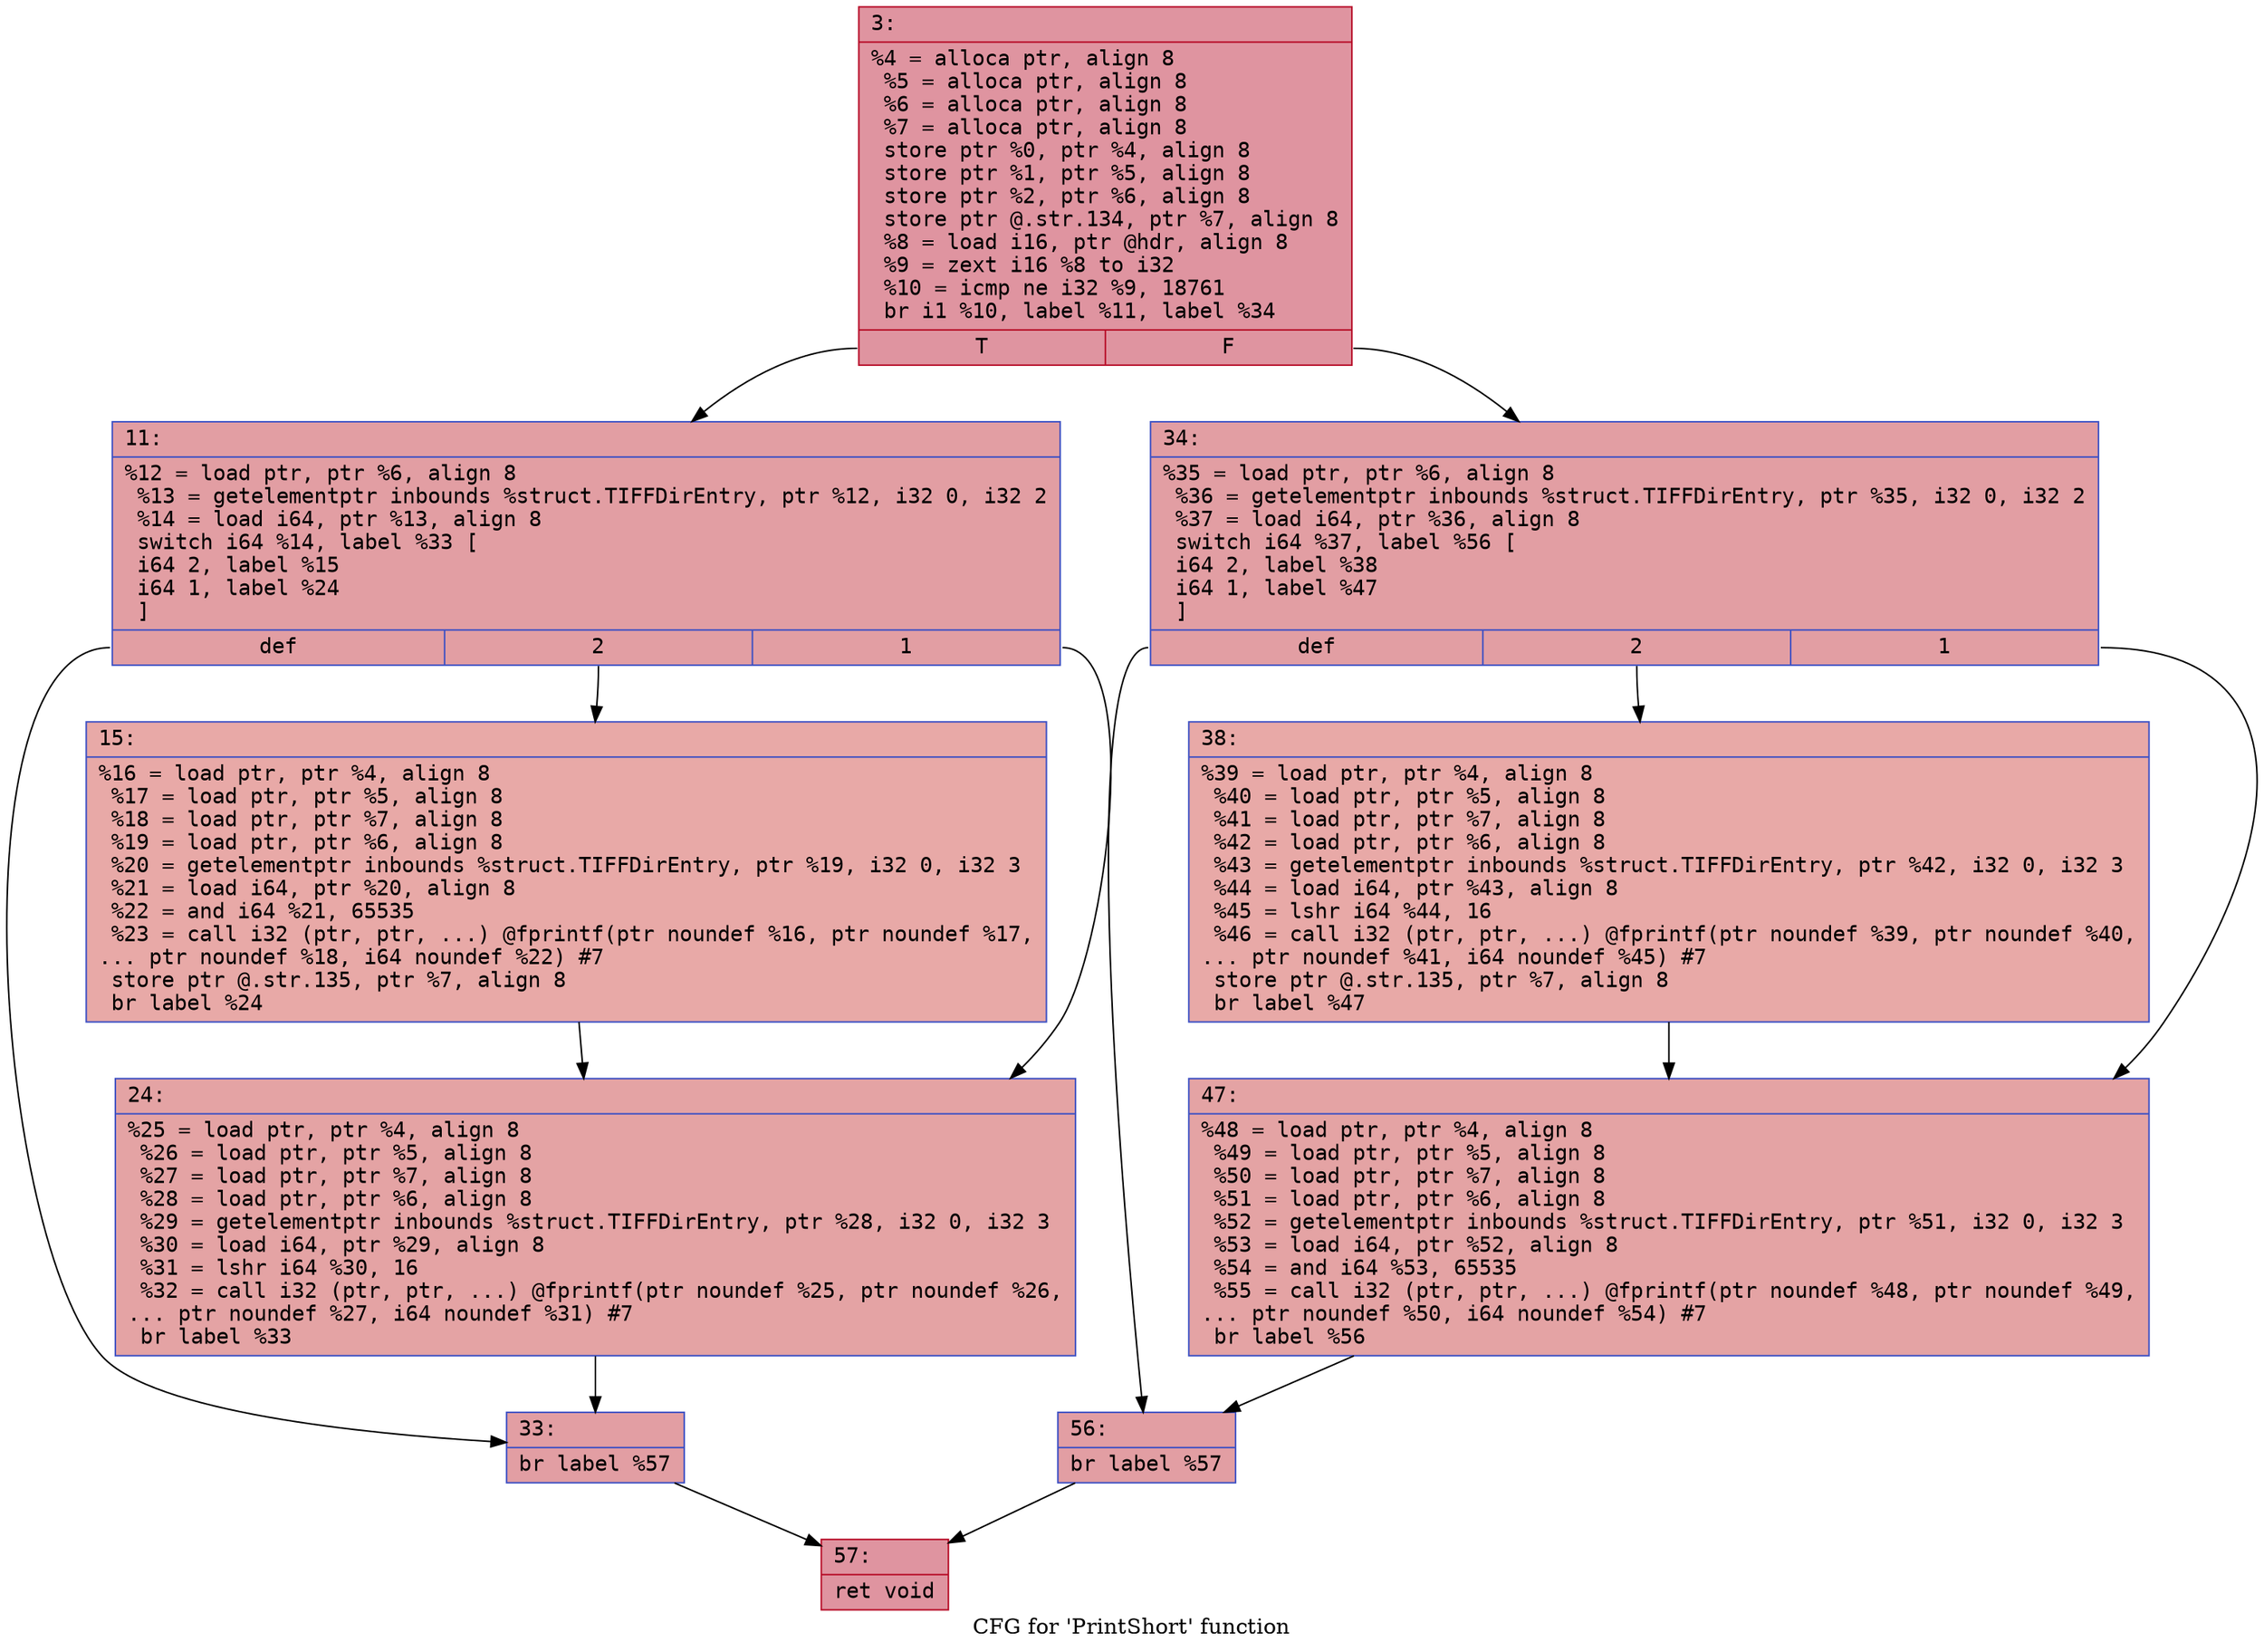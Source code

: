 digraph "CFG for 'PrintShort' function" {
	label="CFG for 'PrintShort' function";

	Node0x6000001bdd60 [shape=record,color="#b70d28ff", style=filled, fillcolor="#b70d2870" fontname="Courier",label="{3:\l|  %4 = alloca ptr, align 8\l  %5 = alloca ptr, align 8\l  %6 = alloca ptr, align 8\l  %7 = alloca ptr, align 8\l  store ptr %0, ptr %4, align 8\l  store ptr %1, ptr %5, align 8\l  store ptr %2, ptr %6, align 8\l  store ptr @.str.134, ptr %7, align 8\l  %8 = load i16, ptr @hdr, align 8\l  %9 = zext i16 %8 to i32\l  %10 = icmp ne i32 %9, 18761\l  br i1 %10, label %11, label %34\l|{<s0>T|<s1>F}}"];
	Node0x6000001bdd60:s0 -> Node0x6000001bddb0[tooltip="3 -> 11\nProbability 50.00%" ];
	Node0x6000001bdd60:s1 -> Node0x6000001bdef0[tooltip="3 -> 34\nProbability 50.00%" ];
	Node0x6000001bddb0 [shape=record,color="#3d50c3ff", style=filled, fillcolor="#be242e70" fontname="Courier",label="{11:\l|  %12 = load ptr, ptr %6, align 8\l  %13 = getelementptr inbounds %struct.TIFFDirEntry, ptr %12, i32 0, i32 2\l  %14 = load i64, ptr %13, align 8\l  switch i64 %14, label %33 [\l    i64 2, label %15\l    i64 1, label %24\l  ]\l|{<s0>def|<s1>2|<s2>1}}"];
	Node0x6000001bddb0:s0 -> Node0x6000001bdea0[tooltip="11 -> 33\nProbability 33.33%" ];
	Node0x6000001bddb0:s1 -> Node0x6000001bde00[tooltip="11 -> 15\nProbability 33.33%" ];
	Node0x6000001bddb0:s2 -> Node0x6000001bde50[tooltip="11 -> 24\nProbability 33.33%" ];
	Node0x6000001bde00 [shape=record,color="#3d50c3ff", style=filled, fillcolor="#ca3b3770" fontname="Courier",label="{15:\l|  %16 = load ptr, ptr %4, align 8\l  %17 = load ptr, ptr %5, align 8\l  %18 = load ptr, ptr %7, align 8\l  %19 = load ptr, ptr %6, align 8\l  %20 = getelementptr inbounds %struct.TIFFDirEntry, ptr %19, i32 0, i32 3\l  %21 = load i64, ptr %20, align 8\l  %22 = and i64 %21, 65535\l  %23 = call i32 (ptr, ptr, ...) @fprintf(ptr noundef %16, ptr noundef %17,\l... ptr noundef %18, i64 noundef %22) #7\l  store ptr @.str.135, ptr %7, align 8\l  br label %24\l}"];
	Node0x6000001bde00 -> Node0x6000001bde50[tooltip="15 -> 24\nProbability 100.00%" ];
	Node0x6000001bde50 [shape=record,color="#3d50c3ff", style=filled, fillcolor="#c32e3170" fontname="Courier",label="{24:\l|  %25 = load ptr, ptr %4, align 8\l  %26 = load ptr, ptr %5, align 8\l  %27 = load ptr, ptr %7, align 8\l  %28 = load ptr, ptr %6, align 8\l  %29 = getelementptr inbounds %struct.TIFFDirEntry, ptr %28, i32 0, i32 3\l  %30 = load i64, ptr %29, align 8\l  %31 = lshr i64 %30, 16\l  %32 = call i32 (ptr, ptr, ...) @fprintf(ptr noundef %25, ptr noundef %26,\l... ptr noundef %27, i64 noundef %31) #7\l  br label %33\l}"];
	Node0x6000001bde50 -> Node0x6000001bdea0[tooltip="24 -> 33\nProbability 100.00%" ];
	Node0x6000001bdea0 [shape=record,color="#3d50c3ff", style=filled, fillcolor="#be242e70" fontname="Courier",label="{33:\l|  br label %57\l}"];
	Node0x6000001bdea0 -> Node0x6000001be030[tooltip="33 -> 57\nProbability 100.00%" ];
	Node0x6000001bdef0 [shape=record,color="#3d50c3ff", style=filled, fillcolor="#be242e70" fontname="Courier",label="{34:\l|  %35 = load ptr, ptr %6, align 8\l  %36 = getelementptr inbounds %struct.TIFFDirEntry, ptr %35, i32 0, i32 2\l  %37 = load i64, ptr %36, align 8\l  switch i64 %37, label %56 [\l    i64 2, label %38\l    i64 1, label %47\l  ]\l|{<s0>def|<s1>2|<s2>1}}"];
	Node0x6000001bdef0:s0 -> Node0x6000001bdfe0[tooltip="34 -> 56\nProbability 33.33%" ];
	Node0x6000001bdef0:s1 -> Node0x6000001bdf40[tooltip="34 -> 38\nProbability 33.33%" ];
	Node0x6000001bdef0:s2 -> Node0x6000001bdf90[tooltip="34 -> 47\nProbability 33.33%" ];
	Node0x6000001bdf40 [shape=record,color="#3d50c3ff", style=filled, fillcolor="#ca3b3770" fontname="Courier",label="{38:\l|  %39 = load ptr, ptr %4, align 8\l  %40 = load ptr, ptr %5, align 8\l  %41 = load ptr, ptr %7, align 8\l  %42 = load ptr, ptr %6, align 8\l  %43 = getelementptr inbounds %struct.TIFFDirEntry, ptr %42, i32 0, i32 3\l  %44 = load i64, ptr %43, align 8\l  %45 = lshr i64 %44, 16\l  %46 = call i32 (ptr, ptr, ...) @fprintf(ptr noundef %39, ptr noundef %40,\l... ptr noundef %41, i64 noundef %45) #7\l  store ptr @.str.135, ptr %7, align 8\l  br label %47\l}"];
	Node0x6000001bdf40 -> Node0x6000001bdf90[tooltip="38 -> 47\nProbability 100.00%" ];
	Node0x6000001bdf90 [shape=record,color="#3d50c3ff", style=filled, fillcolor="#c32e3170" fontname="Courier",label="{47:\l|  %48 = load ptr, ptr %4, align 8\l  %49 = load ptr, ptr %5, align 8\l  %50 = load ptr, ptr %7, align 8\l  %51 = load ptr, ptr %6, align 8\l  %52 = getelementptr inbounds %struct.TIFFDirEntry, ptr %51, i32 0, i32 3\l  %53 = load i64, ptr %52, align 8\l  %54 = and i64 %53, 65535\l  %55 = call i32 (ptr, ptr, ...) @fprintf(ptr noundef %48, ptr noundef %49,\l... ptr noundef %50, i64 noundef %54) #7\l  br label %56\l}"];
	Node0x6000001bdf90 -> Node0x6000001bdfe0[tooltip="47 -> 56\nProbability 100.00%" ];
	Node0x6000001bdfe0 [shape=record,color="#3d50c3ff", style=filled, fillcolor="#be242e70" fontname="Courier",label="{56:\l|  br label %57\l}"];
	Node0x6000001bdfe0 -> Node0x6000001be030[tooltip="56 -> 57\nProbability 100.00%" ];
	Node0x6000001be030 [shape=record,color="#b70d28ff", style=filled, fillcolor="#b70d2870" fontname="Courier",label="{57:\l|  ret void\l}"];
}
